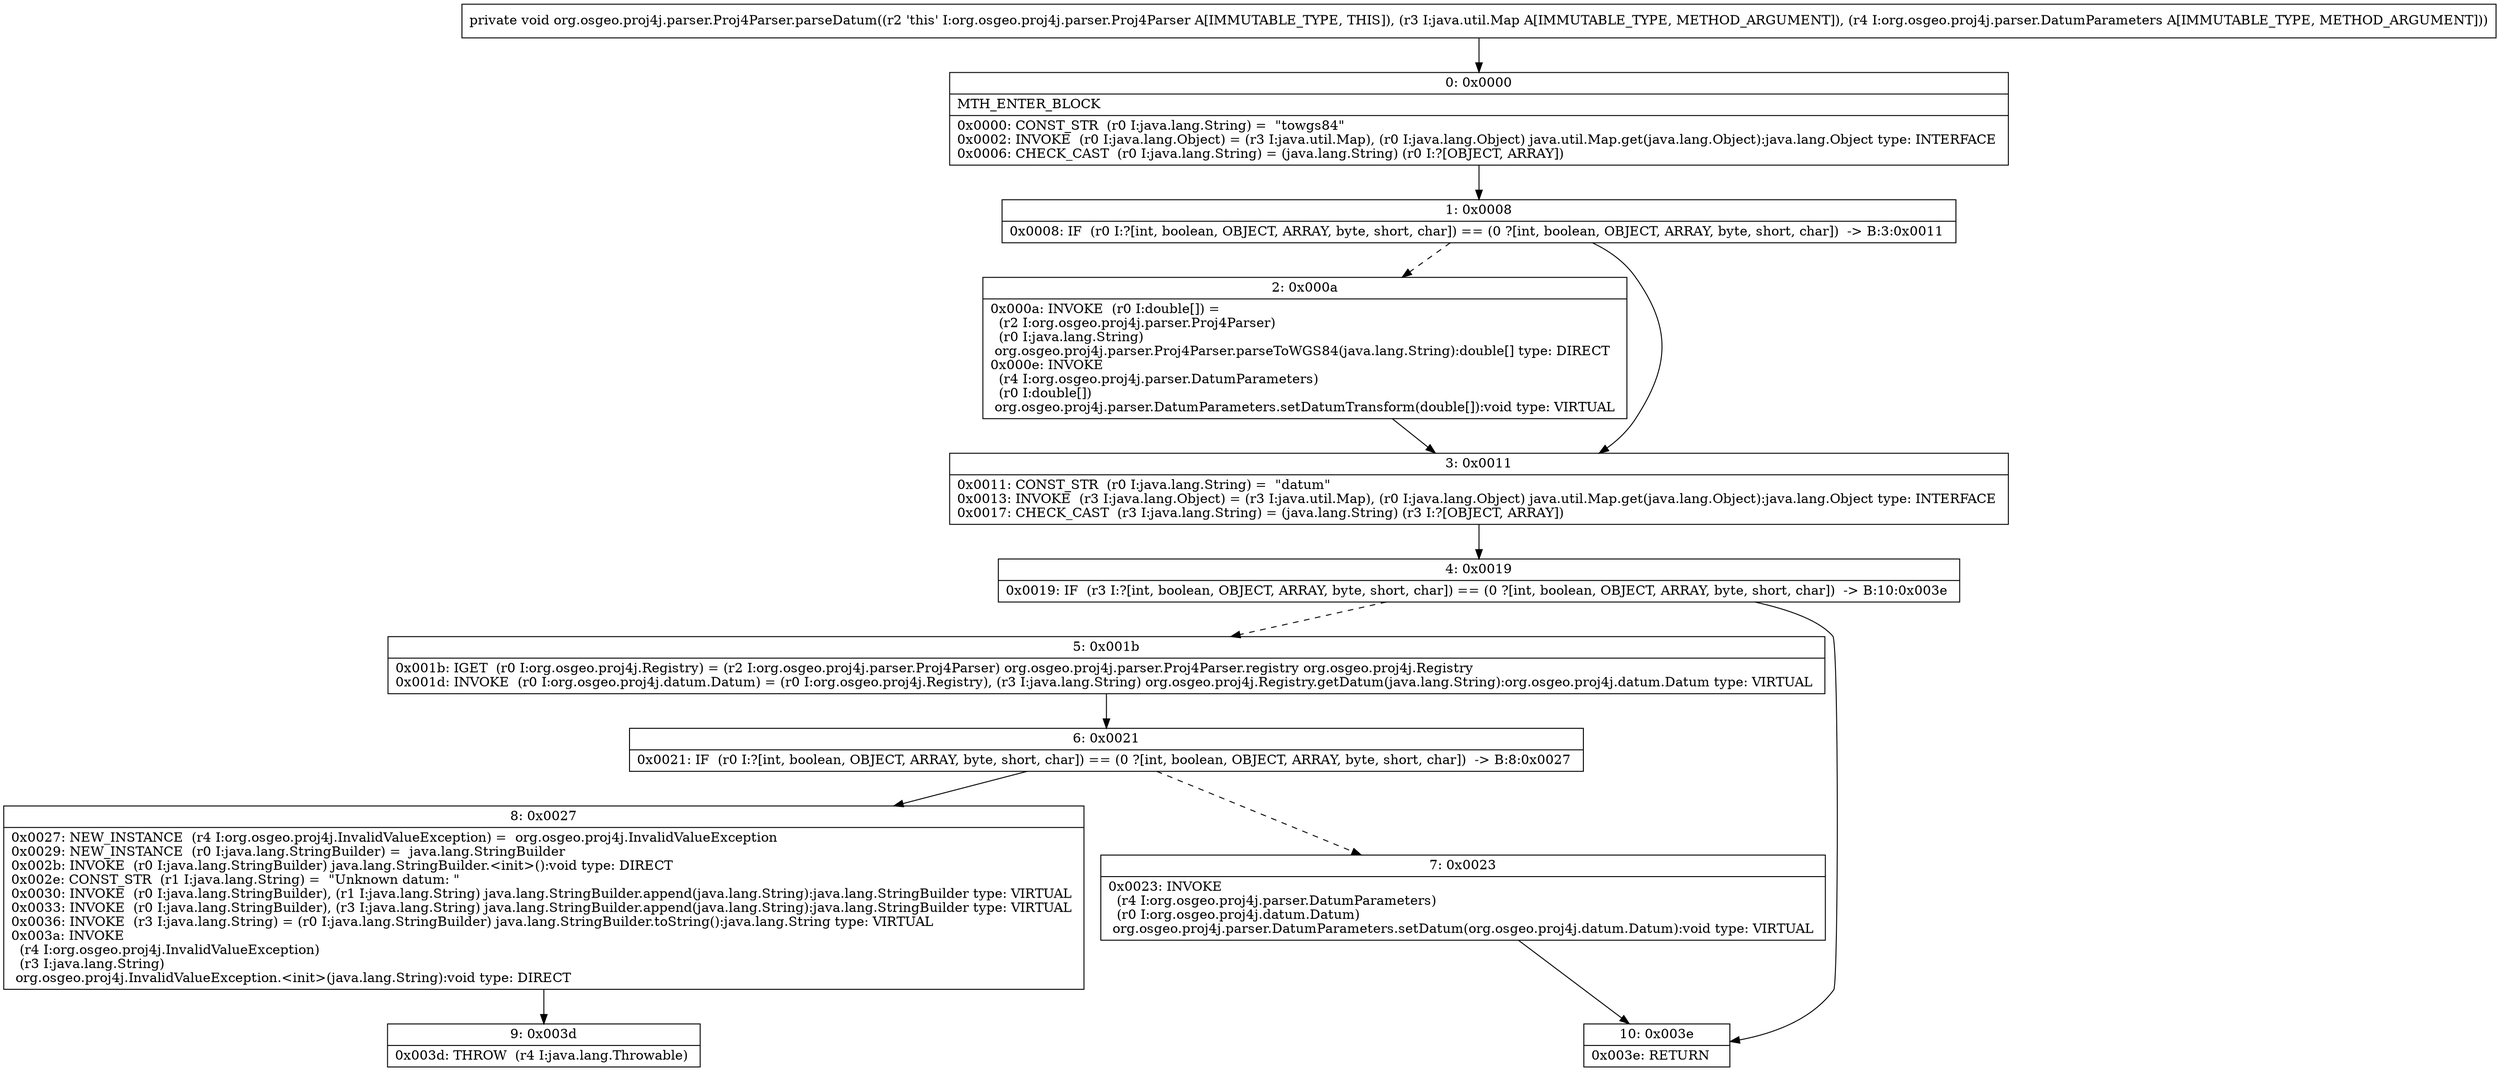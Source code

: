 digraph "CFG fororg.osgeo.proj4j.parser.Proj4Parser.parseDatum(Ljava\/util\/Map;Lorg\/osgeo\/proj4j\/parser\/DatumParameters;)V" {
Node_0 [shape=record,label="{0\:\ 0x0000|MTH_ENTER_BLOCK\l|0x0000: CONST_STR  (r0 I:java.lang.String) =  \"towgs84\" \l0x0002: INVOKE  (r0 I:java.lang.Object) = (r3 I:java.util.Map), (r0 I:java.lang.Object) java.util.Map.get(java.lang.Object):java.lang.Object type: INTERFACE \l0x0006: CHECK_CAST  (r0 I:java.lang.String) = (java.lang.String) (r0 I:?[OBJECT, ARRAY]) \l}"];
Node_1 [shape=record,label="{1\:\ 0x0008|0x0008: IF  (r0 I:?[int, boolean, OBJECT, ARRAY, byte, short, char]) == (0 ?[int, boolean, OBJECT, ARRAY, byte, short, char])  \-\> B:3:0x0011 \l}"];
Node_2 [shape=record,label="{2\:\ 0x000a|0x000a: INVOKE  (r0 I:double[]) = \l  (r2 I:org.osgeo.proj4j.parser.Proj4Parser)\l  (r0 I:java.lang.String)\l org.osgeo.proj4j.parser.Proj4Parser.parseToWGS84(java.lang.String):double[] type: DIRECT \l0x000e: INVOKE  \l  (r4 I:org.osgeo.proj4j.parser.DatumParameters)\l  (r0 I:double[])\l org.osgeo.proj4j.parser.DatumParameters.setDatumTransform(double[]):void type: VIRTUAL \l}"];
Node_3 [shape=record,label="{3\:\ 0x0011|0x0011: CONST_STR  (r0 I:java.lang.String) =  \"datum\" \l0x0013: INVOKE  (r3 I:java.lang.Object) = (r3 I:java.util.Map), (r0 I:java.lang.Object) java.util.Map.get(java.lang.Object):java.lang.Object type: INTERFACE \l0x0017: CHECK_CAST  (r3 I:java.lang.String) = (java.lang.String) (r3 I:?[OBJECT, ARRAY]) \l}"];
Node_4 [shape=record,label="{4\:\ 0x0019|0x0019: IF  (r3 I:?[int, boolean, OBJECT, ARRAY, byte, short, char]) == (0 ?[int, boolean, OBJECT, ARRAY, byte, short, char])  \-\> B:10:0x003e \l}"];
Node_5 [shape=record,label="{5\:\ 0x001b|0x001b: IGET  (r0 I:org.osgeo.proj4j.Registry) = (r2 I:org.osgeo.proj4j.parser.Proj4Parser) org.osgeo.proj4j.parser.Proj4Parser.registry org.osgeo.proj4j.Registry \l0x001d: INVOKE  (r0 I:org.osgeo.proj4j.datum.Datum) = (r0 I:org.osgeo.proj4j.Registry), (r3 I:java.lang.String) org.osgeo.proj4j.Registry.getDatum(java.lang.String):org.osgeo.proj4j.datum.Datum type: VIRTUAL \l}"];
Node_6 [shape=record,label="{6\:\ 0x0021|0x0021: IF  (r0 I:?[int, boolean, OBJECT, ARRAY, byte, short, char]) == (0 ?[int, boolean, OBJECT, ARRAY, byte, short, char])  \-\> B:8:0x0027 \l}"];
Node_7 [shape=record,label="{7\:\ 0x0023|0x0023: INVOKE  \l  (r4 I:org.osgeo.proj4j.parser.DatumParameters)\l  (r0 I:org.osgeo.proj4j.datum.Datum)\l org.osgeo.proj4j.parser.DatumParameters.setDatum(org.osgeo.proj4j.datum.Datum):void type: VIRTUAL \l}"];
Node_8 [shape=record,label="{8\:\ 0x0027|0x0027: NEW_INSTANCE  (r4 I:org.osgeo.proj4j.InvalidValueException) =  org.osgeo.proj4j.InvalidValueException \l0x0029: NEW_INSTANCE  (r0 I:java.lang.StringBuilder) =  java.lang.StringBuilder \l0x002b: INVOKE  (r0 I:java.lang.StringBuilder) java.lang.StringBuilder.\<init\>():void type: DIRECT \l0x002e: CONST_STR  (r1 I:java.lang.String) =  \"Unknown datum: \" \l0x0030: INVOKE  (r0 I:java.lang.StringBuilder), (r1 I:java.lang.String) java.lang.StringBuilder.append(java.lang.String):java.lang.StringBuilder type: VIRTUAL \l0x0033: INVOKE  (r0 I:java.lang.StringBuilder), (r3 I:java.lang.String) java.lang.StringBuilder.append(java.lang.String):java.lang.StringBuilder type: VIRTUAL \l0x0036: INVOKE  (r3 I:java.lang.String) = (r0 I:java.lang.StringBuilder) java.lang.StringBuilder.toString():java.lang.String type: VIRTUAL \l0x003a: INVOKE  \l  (r4 I:org.osgeo.proj4j.InvalidValueException)\l  (r3 I:java.lang.String)\l org.osgeo.proj4j.InvalidValueException.\<init\>(java.lang.String):void type: DIRECT \l}"];
Node_9 [shape=record,label="{9\:\ 0x003d|0x003d: THROW  (r4 I:java.lang.Throwable) \l}"];
Node_10 [shape=record,label="{10\:\ 0x003e|0x003e: RETURN   \l}"];
MethodNode[shape=record,label="{private void org.osgeo.proj4j.parser.Proj4Parser.parseDatum((r2 'this' I:org.osgeo.proj4j.parser.Proj4Parser A[IMMUTABLE_TYPE, THIS]), (r3 I:java.util.Map A[IMMUTABLE_TYPE, METHOD_ARGUMENT]), (r4 I:org.osgeo.proj4j.parser.DatumParameters A[IMMUTABLE_TYPE, METHOD_ARGUMENT])) }"];
MethodNode -> Node_0;
Node_0 -> Node_1;
Node_1 -> Node_2[style=dashed];
Node_1 -> Node_3;
Node_2 -> Node_3;
Node_3 -> Node_4;
Node_4 -> Node_5[style=dashed];
Node_4 -> Node_10;
Node_5 -> Node_6;
Node_6 -> Node_7[style=dashed];
Node_6 -> Node_8;
Node_7 -> Node_10;
Node_8 -> Node_9;
}


